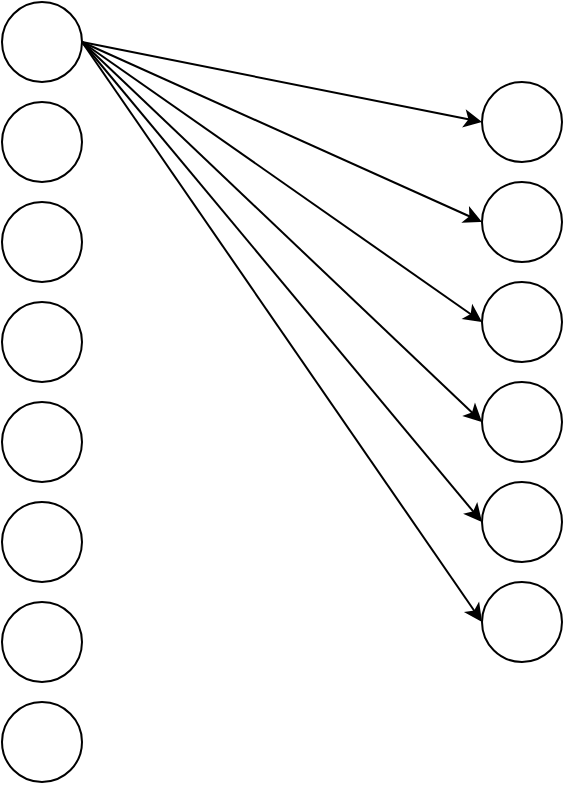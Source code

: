 <mxfile version="20.7.3" type="device"><diagram id="EyB-YwujKK5ZQeFCND_e" name="Page-1"><mxGraphModel dx="1434" dy="775" grid="1" gridSize="10" guides="1" tooltips="1" connect="1" arrows="1" fold="1" page="1" pageScale="1" pageWidth="850" pageHeight="1100" math="0" shadow="0"><root><mxCell id="0"/><mxCell id="1" parent="0"/><mxCell id="YQTXLONuNxwjK859aY_R-1" value="" style="ellipse;whiteSpace=wrap;html=1;aspect=fixed;" vertex="1" parent="1"><mxGeometry x="160" y="240" width="40" height="40" as="geometry"/></mxCell><mxCell id="YQTXLONuNxwjK859aY_R-2" value="" style="ellipse;whiteSpace=wrap;html=1;aspect=fixed;" vertex="1" parent="1"><mxGeometry x="160" y="290" width="40" height="40" as="geometry"/></mxCell><mxCell id="YQTXLONuNxwjK859aY_R-3" value="" style="ellipse;whiteSpace=wrap;html=1;aspect=fixed;" vertex="1" parent="1"><mxGeometry x="160" y="340" width="40" height="40" as="geometry"/></mxCell><mxCell id="YQTXLONuNxwjK859aY_R-4" value="" style="ellipse;whiteSpace=wrap;html=1;aspect=fixed;" vertex="1" parent="1"><mxGeometry x="160" y="390" width="40" height="40" as="geometry"/></mxCell><mxCell id="YQTXLONuNxwjK859aY_R-5" value="" style="ellipse;whiteSpace=wrap;html=1;aspect=fixed;" vertex="1" parent="1"><mxGeometry x="160" y="440" width="40" height="40" as="geometry"/></mxCell><mxCell id="YQTXLONuNxwjK859aY_R-7" value="" style="ellipse;whiteSpace=wrap;html=1;aspect=fixed;" vertex="1" parent="1"><mxGeometry x="160" y="490" width="40" height="40" as="geometry"/></mxCell><mxCell id="YQTXLONuNxwjK859aY_R-8" value="" style="ellipse;whiteSpace=wrap;html=1;aspect=fixed;" vertex="1" parent="1"><mxGeometry x="400" y="280" width="40" height="40" as="geometry"/></mxCell><mxCell id="YQTXLONuNxwjK859aY_R-9" value="" style="ellipse;whiteSpace=wrap;html=1;aspect=fixed;" vertex="1" parent="1"><mxGeometry x="400" y="330" width="40" height="40" as="geometry"/></mxCell><mxCell id="YQTXLONuNxwjK859aY_R-10" value="" style="ellipse;whiteSpace=wrap;html=1;aspect=fixed;" vertex="1" parent="1"><mxGeometry x="400" y="380" width="40" height="40" as="geometry"/></mxCell><mxCell id="YQTXLONuNxwjK859aY_R-11" value="" style="ellipse;whiteSpace=wrap;html=1;aspect=fixed;" vertex="1" parent="1"><mxGeometry x="400" y="430" width="40" height="40" as="geometry"/></mxCell><mxCell id="YQTXLONuNxwjK859aY_R-12" value="" style="ellipse;whiteSpace=wrap;html=1;aspect=fixed;" vertex="1" parent="1"><mxGeometry x="400" y="480" width="40" height="40" as="geometry"/></mxCell><mxCell id="YQTXLONuNxwjK859aY_R-13" value="" style="ellipse;whiteSpace=wrap;html=1;aspect=fixed;" vertex="1" parent="1"><mxGeometry x="400" y="530" width="40" height="40" as="geometry"/></mxCell><mxCell id="YQTXLONuNxwjK859aY_R-14" value="" style="ellipse;whiteSpace=wrap;html=1;aspect=fixed;" vertex="1" parent="1"><mxGeometry x="160" y="540" width="40" height="40" as="geometry"/></mxCell><mxCell id="YQTXLONuNxwjK859aY_R-15" value="" style="ellipse;whiteSpace=wrap;html=1;aspect=fixed;" vertex="1" parent="1"><mxGeometry x="160" y="590" width="40" height="40" as="geometry"/></mxCell><mxCell id="YQTXLONuNxwjK859aY_R-16" value="" style="endArrow=classic;html=1;rounded=0;exitX=1;exitY=0.5;exitDx=0;exitDy=0;entryX=0;entryY=0.5;entryDx=0;entryDy=0;" edge="1" parent="1" source="YQTXLONuNxwjK859aY_R-1" target="YQTXLONuNxwjK859aY_R-8"><mxGeometry width="50" height="50" relative="1" as="geometry"><mxPoint x="410" y="430" as="sourcePoint"/><mxPoint x="460" y="380" as="targetPoint"/></mxGeometry></mxCell><mxCell id="YQTXLONuNxwjK859aY_R-18" value="" style="endArrow=classic;html=1;rounded=0;exitX=1;exitY=0.5;exitDx=0;exitDy=0;entryX=0;entryY=0.5;entryDx=0;entryDy=0;" edge="1" parent="1" source="YQTXLONuNxwjK859aY_R-1" target="YQTXLONuNxwjK859aY_R-9"><mxGeometry width="50" height="50" relative="1" as="geometry"><mxPoint x="210" y="270" as="sourcePoint"/><mxPoint x="330" y="310" as="targetPoint"/></mxGeometry></mxCell><mxCell id="YQTXLONuNxwjK859aY_R-19" value="" style="endArrow=classic;html=1;rounded=0;exitX=1;exitY=0.5;exitDx=0;exitDy=0;entryX=0;entryY=0.5;entryDx=0;entryDy=0;" edge="1" parent="1" source="YQTXLONuNxwjK859aY_R-1" target="YQTXLONuNxwjK859aY_R-10"><mxGeometry width="50" height="50" relative="1" as="geometry"><mxPoint x="220" y="280" as="sourcePoint"/><mxPoint x="340" y="320" as="targetPoint"/></mxGeometry></mxCell><mxCell id="YQTXLONuNxwjK859aY_R-20" value="" style="endArrow=classic;html=1;rounded=0;exitX=1;exitY=0.5;exitDx=0;exitDy=0;entryX=0;entryY=0.5;entryDx=0;entryDy=0;" edge="1" parent="1" source="YQTXLONuNxwjK859aY_R-1" target="YQTXLONuNxwjK859aY_R-11"><mxGeometry width="50" height="50" relative="1" as="geometry"><mxPoint x="210" y="270" as="sourcePoint"/><mxPoint x="410" y="410" as="targetPoint"/></mxGeometry></mxCell><mxCell id="YQTXLONuNxwjK859aY_R-21" value="" style="endArrow=classic;html=1;rounded=0;exitX=1;exitY=0.5;exitDx=0;exitDy=0;entryX=0;entryY=0.5;entryDx=0;entryDy=0;" edge="1" parent="1" source="YQTXLONuNxwjK859aY_R-1" target="YQTXLONuNxwjK859aY_R-12"><mxGeometry width="50" height="50" relative="1" as="geometry"><mxPoint x="220" y="280" as="sourcePoint"/><mxPoint x="420" y="420" as="targetPoint"/></mxGeometry></mxCell><mxCell id="YQTXLONuNxwjK859aY_R-22" value="" style="endArrow=classic;html=1;rounded=0;exitX=1;exitY=0.5;exitDx=0;exitDy=0;entryX=0;entryY=0.5;entryDx=0;entryDy=0;" edge="1" parent="1" source="YQTXLONuNxwjK859aY_R-1" target="YQTXLONuNxwjK859aY_R-13"><mxGeometry width="50" height="50" relative="1" as="geometry"><mxPoint x="230" y="290" as="sourcePoint"/><mxPoint x="430" y="430" as="targetPoint"/></mxGeometry></mxCell></root></mxGraphModel></diagram></mxfile>